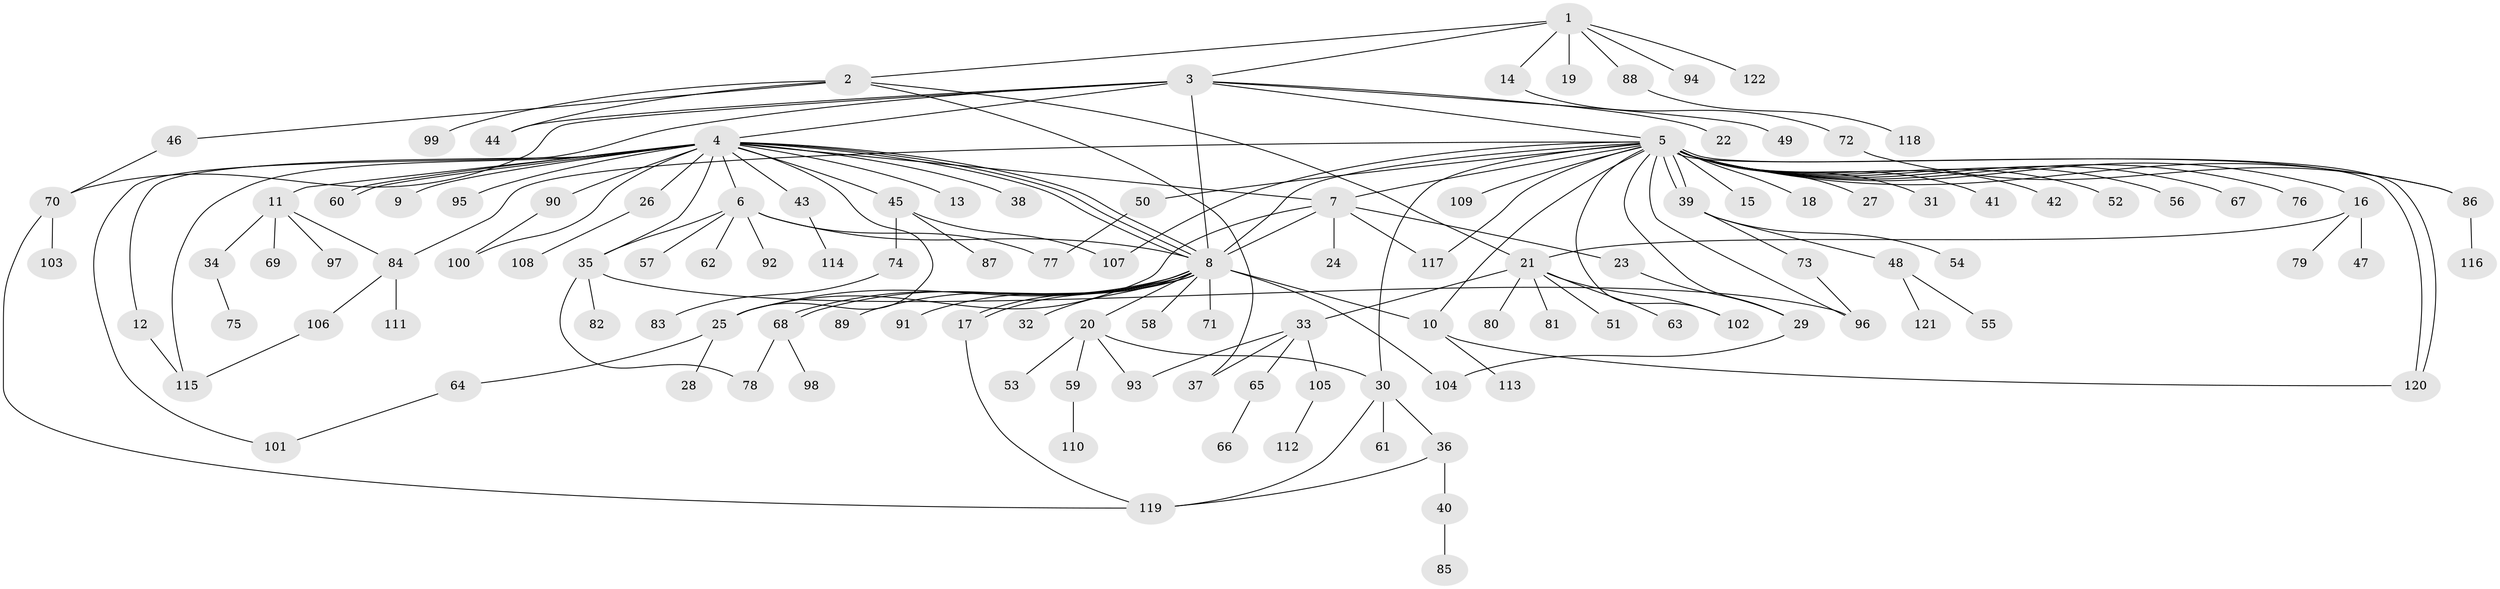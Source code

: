 // Generated by graph-tools (version 1.1) at 2025/11/02/27/25 16:11:13]
// undirected, 122 vertices, 162 edges
graph export_dot {
graph [start="1"]
  node [color=gray90,style=filled];
  1;
  2;
  3;
  4;
  5;
  6;
  7;
  8;
  9;
  10;
  11;
  12;
  13;
  14;
  15;
  16;
  17;
  18;
  19;
  20;
  21;
  22;
  23;
  24;
  25;
  26;
  27;
  28;
  29;
  30;
  31;
  32;
  33;
  34;
  35;
  36;
  37;
  38;
  39;
  40;
  41;
  42;
  43;
  44;
  45;
  46;
  47;
  48;
  49;
  50;
  51;
  52;
  53;
  54;
  55;
  56;
  57;
  58;
  59;
  60;
  61;
  62;
  63;
  64;
  65;
  66;
  67;
  68;
  69;
  70;
  71;
  72;
  73;
  74;
  75;
  76;
  77;
  78;
  79;
  80;
  81;
  82;
  83;
  84;
  85;
  86;
  87;
  88;
  89;
  90;
  91;
  92;
  93;
  94;
  95;
  96;
  97;
  98;
  99;
  100;
  101;
  102;
  103;
  104;
  105;
  106;
  107;
  108;
  109;
  110;
  111;
  112;
  113;
  114;
  115;
  116;
  117;
  118;
  119;
  120;
  121;
  122;
  1 -- 2;
  1 -- 3;
  1 -- 14;
  1 -- 19;
  1 -- 88;
  1 -- 94;
  1 -- 122;
  2 -- 21;
  2 -- 37;
  2 -- 44;
  2 -- 46;
  2 -- 99;
  3 -- 4;
  3 -- 5;
  3 -- 8;
  3 -- 22;
  3 -- 44;
  3 -- 49;
  3 -- 70;
  3 -- 101;
  4 -- 6;
  4 -- 7;
  4 -- 8;
  4 -- 8;
  4 -- 8;
  4 -- 9;
  4 -- 11;
  4 -- 12;
  4 -- 13;
  4 -- 25;
  4 -- 26;
  4 -- 35;
  4 -- 38;
  4 -- 43;
  4 -- 45;
  4 -- 60;
  4 -- 60;
  4 -- 90;
  4 -- 95;
  4 -- 100;
  4 -- 115;
  5 -- 7;
  5 -- 8;
  5 -- 10;
  5 -- 15;
  5 -- 16;
  5 -- 18;
  5 -- 27;
  5 -- 29;
  5 -- 30;
  5 -- 31;
  5 -- 39;
  5 -- 39;
  5 -- 41;
  5 -- 42;
  5 -- 50;
  5 -- 52;
  5 -- 56;
  5 -- 67;
  5 -- 76;
  5 -- 84;
  5 -- 86;
  5 -- 96;
  5 -- 102;
  5 -- 107;
  5 -- 109;
  5 -- 117;
  5 -- 120;
  5 -- 120;
  6 -- 8;
  6 -- 35;
  6 -- 57;
  6 -- 62;
  6 -- 77;
  6 -- 92;
  7 -- 8;
  7 -- 23;
  7 -- 24;
  7 -- 25;
  7 -- 117;
  8 -- 10;
  8 -- 17;
  8 -- 17;
  8 -- 20;
  8 -- 25;
  8 -- 32;
  8 -- 58;
  8 -- 68;
  8 -- 68;
  8 -- 71;
  8 -- 89;
  8 -- 91;
  8 -- 104;
  10 -- 113;
  10 -- 120;
  11 -- 34;
  11 -- 69;
  11 -- 84;
  11 -- 97;
  12 -- 115;
  14 -- 72;
  16 -- 21;
  16 -- 47;
  16 -- 79;
  17 -- 119;
  20 -- 30;
  20 -- 53;
  20 -- 59;
  20 -- 93;
  21 -- 33;
  21 -- 51;
  21 -- 63;
  21 -- 80;
  21 -- 81;
  21 -- 102;
  23 -- 29;
  25 -- 28;
  25 -- 64;
  26 -- 108;
  29 -- 104;
  30 -- 36;
  30 -- 61;
  30 -- 119;
  33 -- 37;
  33 -- 65;
  33 -- 93;
  33 -- 105;
  34 -- 75;
  35 -- 78;
  35 -- 82;
  35 -- 96;
  36 -- 40;
  36 -- 119;
  39 -- 48;
  39 -- 54;
  39 -- 73;
  40 -- 85;
  43 -- 114;
  45 -- 74;
  45 -- 87;
  45 -- 107;
  46 -- 70;
  48 -- 55;
  48 -- 121;
  50 -- 77;
  59 -- 110;
  64 -- 101;
  65 -- 66;
  68 -- 78;
  68 -- 98;
  70 -- 103;
  70 -- 119;
  72 -- 86;
  73 -- 96;
  74 -- 83;
  84 -- 106;
  84 -- 111;
  86 -- 116;
  88 -- 118;
  90 -- 100;
  105 -- 112;
  106 -- 115;
}
